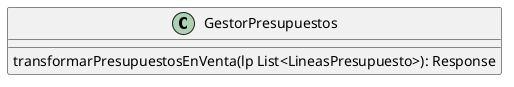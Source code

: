 @startuml GestorPresupuestos
class GestorPresupuestos{
    transformarPresupuestosEnVenta(lp List<LineasPresupuesto>): Response
}
@enduml